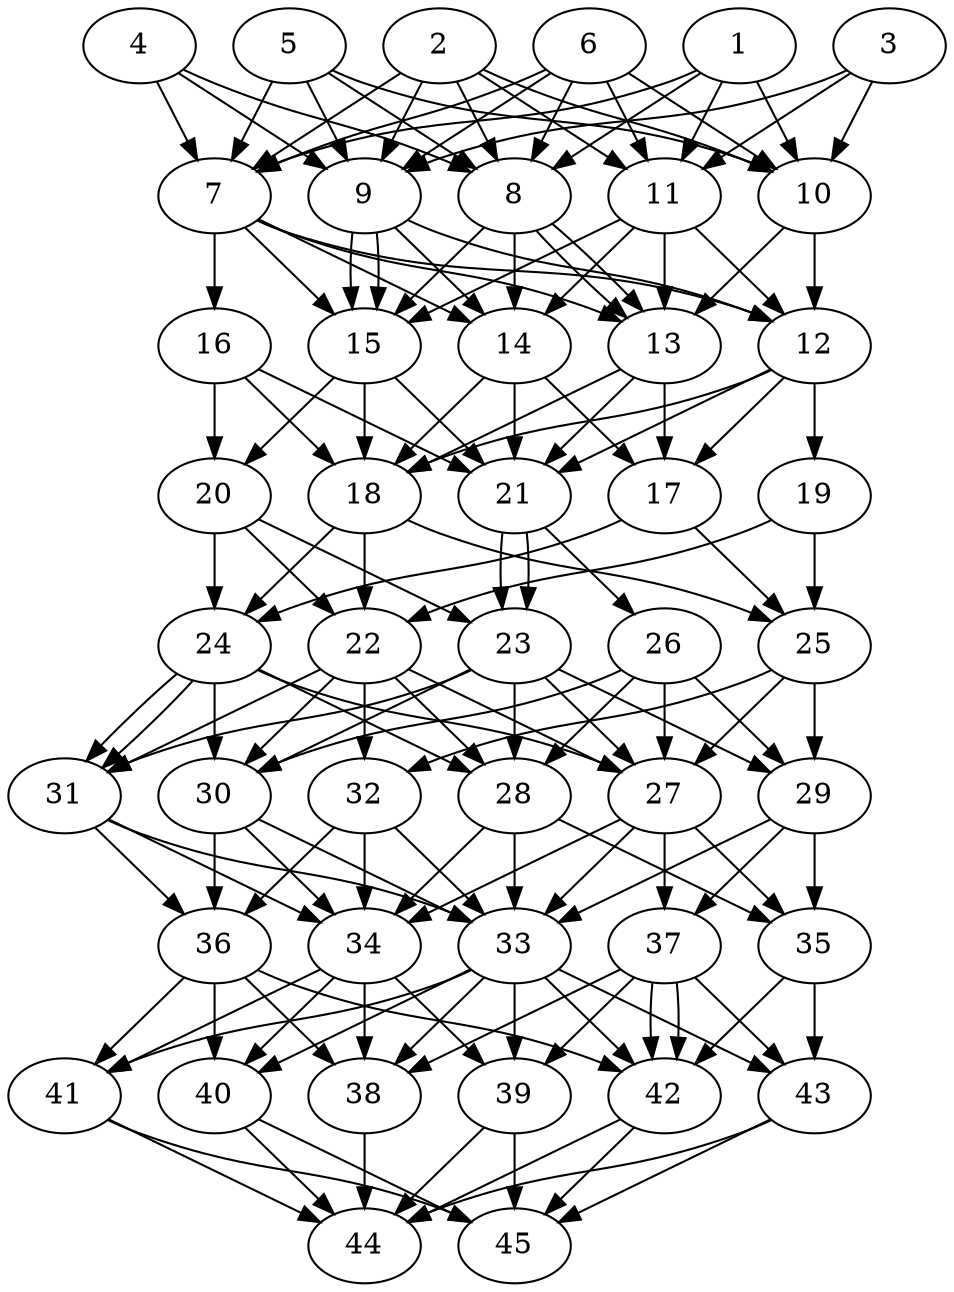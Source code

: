 // DAG automatically generated by daggen at Thu Oct  3 14:07:24 2019
// ./daggen --dot -n 45 --ccr 0.4 --fat 0.5 --regular 0.9 --density 0.9 --mindata 5242880 --maxdata 52428800 
digraph G {
  1 [size="27077120", alpha="0.13", expect_size="10830848"] 
  1 -> 7 [size ="10830848"]
  1 -> 8 [size ="10830848"]
  1 -> 10 [size ="10830848"]
  1 -> 11 [size ="10830848"]
  2 [size="88926720", alpha="0.04", expect_size="35570688"] 
  2 -> 7 [size ="35570688"]
  2 -> 8 [size ="35570688"]
  2 -> 9 [size ="35570688"]
  2 -> 10 [size ="35570688"]
  2 -> 11 [size ="35570688"]
  3 [size="15979520", alpha="0.04", expect_size="6391808"] 
  3 -> 9 [size ="6391808"]
  3 -> 10 [size ="6391808"]
  3 -> 11 [size ="6391808"]
  4 [size="26713600", alpha="0.09", expect_size="10685440"] 
  4 -> 7 [size ="10685440"]
  4 -> 8 [size ="10685440"]
  4 -> 9 [size ="10685440"]
  5 [size="76101120", alpha="0.09", expect_size="30440448"] 
  5 -> 7 [size ="30440448"]
  5 -> 8 [size ="30440448"]
  5 -> 9 [size ="30440448"]
  5 -> 10 [size ="30440448"]
  6 [size="82452480", alpha="0.04", expect_size="32980992"] 
  6 -> 7 [size ="32980992"]
  6 -> 8 [size ="32980992"]
  6 -> 9 [size ="32980992"]
  6 -> 10 [size ="32980992"]
  6 -> 11 [size ="32980992"]
  7 [size="107368960", alpha="0.03", expect_size="42947584"] 
  7 -> 12 [size ="42947584"]
  7 -> 13 [size ="42947584"]
  7 -> 14 [size ="42947584"]
  7 -> 15 [size ="42947584"]
  7 -> 16 [size ="42947584"]
  8 [size="20044800", alpha="0.08", expect_size="8017920"] 
  8 -> 13 [size ="8017920"]
  8 -> 13 [size ="8017920"]
  8 -> 14 [size ="8017920"]
  8 -> 15 [size ="8017920"]
  9 [size="46010880", alpha="0.10", expect_size="18404352"] 
  9 -> 12 [size ="18404352"]
  9 -> 14 [size ="18404352"]
  9 -> 15 [size ="18404352"]
  9 -> 15 [size ="18404352"]
  10 [size="15436800", alpha="0.00", expect_size="6174720"] 
  10 -> 12 [size ="6174720"]
  10 -> 13 [size ="6174720"]
  11 [size="51591680", alpha="0.08", expect_size="20636672"] 
  11 -> 12 [size ="20636672"]
  11 -> 13 [size ="20636672"]
  11 -> 14 [size ="20636672"]
  11 -> 15 [size ="20636672"]
  12 [size="125529600", alpha="0.07", expect_size="50211840"] 
  12 -> 17 [size ="50211840"]
  12 -> 18 [size ="50211840"]
  12 -> 19 [size ="50211840"]
  12 -> 21 [size ="50211840"]
  13 [size="33308160", alpha="0.04", expect_size="13323264"] 
  13 -> 17 [size ="13323264"]
  13 -> 18 [size ="13323264"]
  13 -> 21 [size ="13323264"]
  14 [size="57349120", alpha="0.06", expect_size="22939648"] 
  14 -> 17 [size ="22939648"]
  14 -> 18 [size ="22939648"]
  14 -> 21 [size ="22939648"]
  15 [size="110392320", alpha="0.07", expect_size="44156928"] 
  15 -> 18 [size ="44156928"]
  15 -> 20 [size ="44156928"]
  15 -> 21 [size ="44156928"]
  16 [size="47462400", alpha="0.16", expect_size="18984960"] 
  16 -> 18 [size ="18984960"]
  16 -> 20 [size ="18984960"]
  16 -> 21 [size ="18984960"]
  17 [size="69959680", alpha="0.16", expect_size="27983872"] 
  17 -> 24 [size ="27983872"]
  17 -> 25 [size ="27983872"]
  18 [size="89943040", alpha="0.12", expect_size="35977216"] 
  18 -> 22 [size ="35977216"]
  18 -> 24 [size ="35977216"]
  18 -> 25 [size ="35977216"]
  19 [size="20211200", alpha="0.13", expect_size="8084480"] 
  19 -> 22 [size ="8084480"]
  19 -> 25 [size ="8084480"]
  20 [size="78694400", alpha="0.14", expect_size="31477760"] 
  20 -> 22 [size ="31477760"]
  20 -> 23 [size ="31477760"]
  20 -> 24 [size ="31477760"]
  21 [size="78883840", alpha="0.18", expect_size="31553536"] 
  21 -> 23 [size ="31553536"]
  21 -> 23 [size ="31553536"]
  21 -> 26 [size ="31553536"]
  22 [size="128875520", alpha="0.14", expect_size="51550208"] 
  22 -> 27 [size ="51550208"]
  22 -> 28 [size ="51550208"]
  22 -> 30 [size ="51550208"]
  22 -> 31 [size ="51550208"]
  22 -> 32 [size ="51550208"]
  23 [size="50321920", alpha="0.11", expect_size="20128768"] 
  23 -> 27 [size ="20128768"]
  23 -> 28 [size ="20128768"]
  23 -> 29 [size ="20128768"]
  23 -> 30 [size ="20128768"]
  23 -> 31 [size ="20128768"]
  24 [size="76044800", alpha="0.10", expect_size="30417920"] 
  24 -> 27 [size ="30417920"]
  24 -> 28 [size ="30417920"]
  24 -> 30 [size ="30417920"]
  24 -> 31 [size ="30417920"]
  24 -> 31 [size ="30417920"]
  25 [size="110389760", alpha="0.19", expect_size="44155904"] 
  25 -> 27 [size ="44155904"]
  25 -> 29 [size ="44155904"]
  25 -> 32 [size ="44155904"]
  26 [size="33410560", alpha="0.01", expect_size="13364224"] 
  26 -> 27 [size ="13364224"]
  26 -> 28 [size ="13364224"]
  26 -> 29 [size ="13364224"]
  26 -> 30 [size ="13364224"]
  27 [size="129359360", alpha="0.18", expect_size="51743744"] 
  27 -> 33 [size ="51743744"]
  27 -> 34 [size ="51743744"]
  27 -> 35 [size ="51743744"]
  27 -> 37 [size ="51743744"]
  28 [size="106160640", alpha="0.17", expect_size="42464256"] 
  28 -> 33 [size ="42464256"]
  28 -> 34 [size ="42464256"]
  28 -> 35 [size ="42464256"]
  29 [size="60838400", alpha="0.01", expect_size="24335360"] 
  29 -> 33 [size ="24335360"]
  29 -> 35 [size ="24335360"]
  29 -> 37 [size ="24335360"]
  30 [size="21032960", alpha="0.06", expect_size="8413184"] 
  30 -> 33 [size ="8413184"]
  30 -> 34 [size ="8413184"]
  30 -> 36 [size ="8413184"]
  31 [size="105126400", alpha="0.17", expect_size="42050560"] 
  31 -> 33 [size ="42050560"]
  31 -> 34 [size ="42050560"]
  31 -> 36 [size ="42050560"]
  32 [size="91161600", alpha="0.07", expect_size="36464640"] 
  32 -> 33 [size ="36464640"]
  32 -> 34 [size ="36464640"]
  32 -> 36 [size ="36464640"]
  33 [size="54963200", alpha="0.01", expect_size="21985280"] 
  33 -> 38 [size ="21985280"]
  33 -> 39 [size ="21985280"]
  33 -> 40 [size ="21985280"]
  33 -> 41 [size ="21985280"]
  33 -> 42 [size ="21985280"]
  33 -> 43 [size ="21985280"]
  34 [size="117365760", alpha="0.02", expect_size="46946304"] 
  34 -> 38 [size ="46946304"]
  34 -> 39 [size ="46946304"]
  34 -> 40 [size ="46946304"]
  34 -> 41 [size ="46946304"]
  35 [size="56053760", alpha="0.19", expect_size="22421504"] 
  35 -> 42 [size ="22421504"]
  35 -> 43 [size ="22421504"]
  36 [size="51980800", alpha="0.03", expect_size="20792320"] 
  36 -> 38 [size ="20792320"]
  36 -> 40 [size ="20792320"]
  36 -> 41 [size ="20792320"]
  36 -> 42 [size ="20792320"]
  37 [size="56529920", alpha="0.16", expect_size="22611968"] 
  37 -> 38 [size ="22611968"]
  37 -> 39 [size ="22611968"]
  37 -> 42 [size ="22611968"]
  37 -> 42 [size ="22611968"]
  37 -> 43 [size ="22611968"]
  38 [size="46000640", alpha="0.02", expect_size="18400256"] 
  38 -> 44 [size ="18400256"]
  39 [size="27333120", alpha="0.09", expect_size="10933248"] 
  39 -> 44 [size ="10933248"]
  39 -> 45 [size ="10933248"]
  40 [size="33428480", alpha="0.08", expect_size="13371392"] 
  40 -> 44 [size ="13371392"]
  40 -> 45 [size ="13371392"]
  41 [size="66618880", alpha="0.17", expect_size="26647552"] 
  41 -> 44 [size ="26647552"]
  41 -> 45 [size ="26647552"]
  42 [size="47424000", alpha="0.06", expect_size="18969600"] 
  42 -> 44 [size ="18969600"]
  42 -> 45 [size ="18969600"]
  43 [size="88266240", alpha="0.02", expect_size="35306496"] 
  43 -> 44 [size ="35306496"]
  43 -> 45 [size ="35306496"]
  44 [size="91386880", alpha="0.08", expect_size="36554752"] 
  45 [size="101025280", alpha="0.11", expect_size="40410112"] 
}
